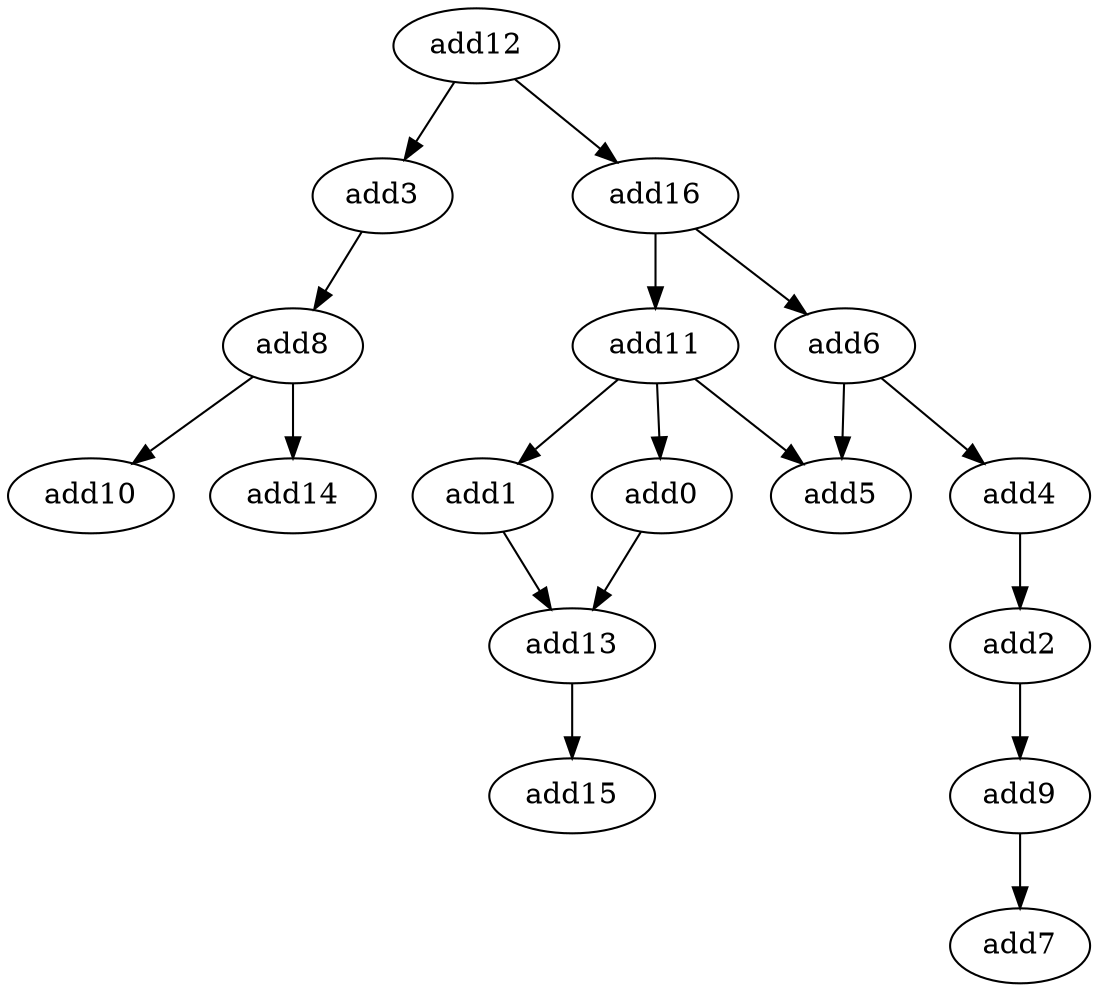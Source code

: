 strict digraph  {
add9 [opcode=add];
add10 [opcode=add];
add4 [opcode=add];
add2 [opcode=add];
add15 [opcode=add];
add11 [opcode=add];
add5 [opcode=add];
add1 [opcode=add];
add13 [opcode=add];
add14 [opcode=add];
add0 [opcode=add];
add7 [opcode=add];
add12 [opcode=add];
add6 [opcode=add];
add3 [opcode=add];
add16 [opcode=add];
add8 [opcode=add];
add9 -> add7;
add4 -> add2;
add2 -> add9;
add11 -> add5;
add11 -> add1;
add11 -> add0;
add1 -> add13;
add13 -> add15;
add0 -> add13;
add12 -> add3;
add12 -> add16;
add6 -> add4;
add6 -> add5;
add3 -> add8;
add16 -> add6;
add16 -> add11;
add8 -> add14;
add8 -> add10;
}
